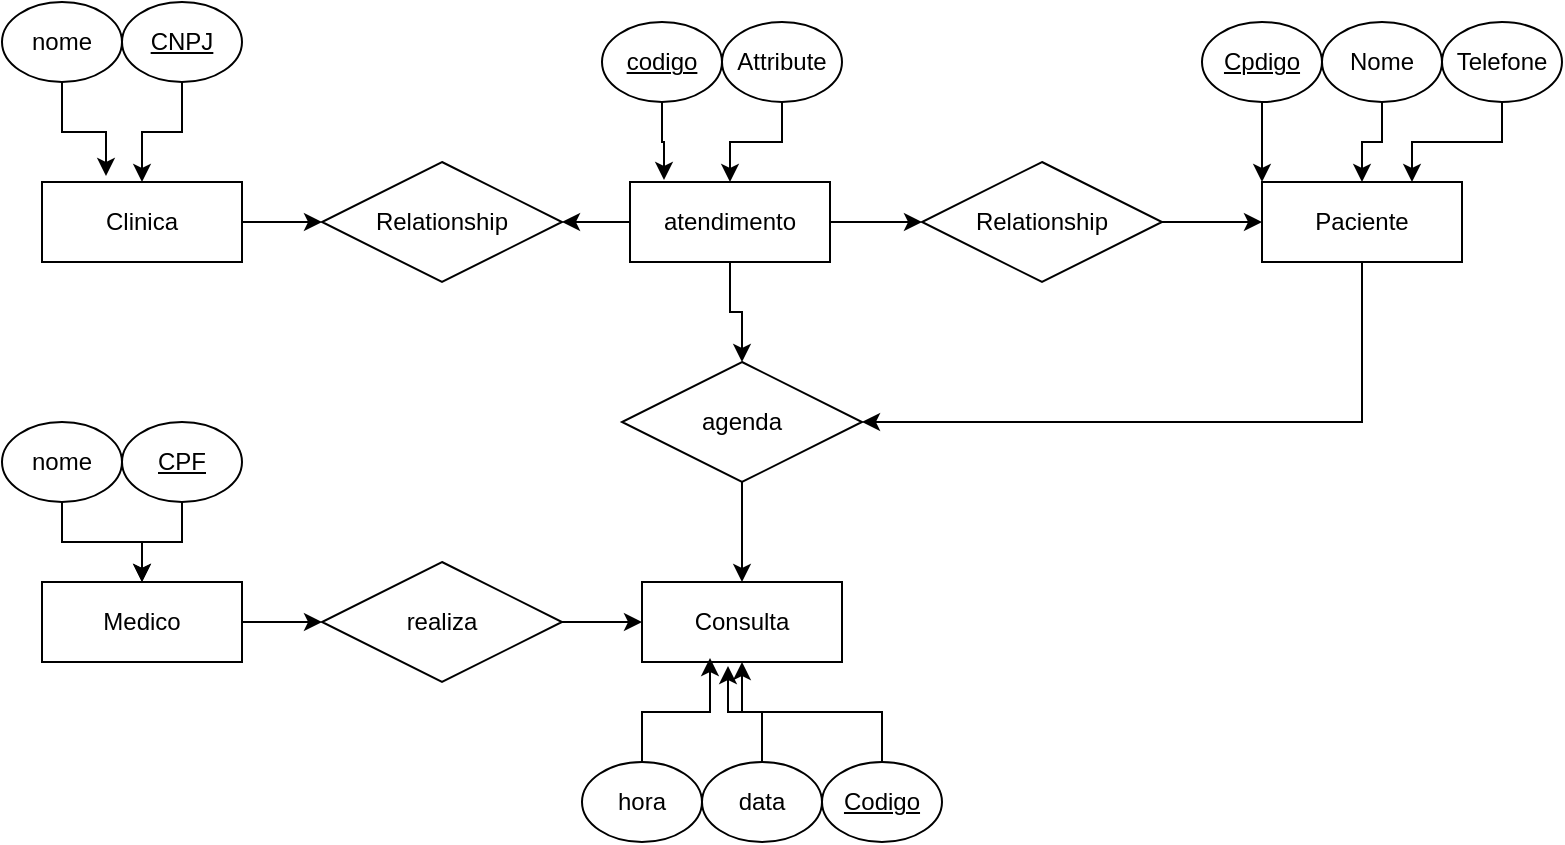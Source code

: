 <mxfile version="24.3.1" type="device">
  <diagram id="JUzksbQDSs-LjVpE02Q1" name="Página-1">
    <mxGraphModel dx="1120" dy="529" grid="1" gridSize="10" guides="1" tooltips="1" connect="1" arrows="1" fold="1" page="1" pageScale="1" pageWidth="827" pageHeight="1169" math="0" shadow="0">
      <root>
        <mxCell id="0" />
        <mxCell id="1" parent="0" />
        <mxCell id="HNbwUzyQ71xWSma6WTr5-1" value="Consulta" style="whiteSpace=wrap;html=1;align=center;" vertex="1" parent="1">
          <mxGeometry x="320" y="390" width="100" height="40" as="geometry" />
        </mxCell>
        <mxCell id="HNbwUzyQ71xWSma6WTr5-46" style="edgeStyle=orthogonalEdgeStyle;rounded=0;orthogonalLoop=1;jettySize=auto;html=1;entryX=1;entryY=0.5;entryDx=0;entryDy=0;" edge="1" parent="1" source="HNbwUzyQ71xWSma6WTr5-2" target="HNbwUzyQ71xWSma6WTr5-8">
          <mxGeometry relative="1" as="geometry">
            <Array as="points">
              <mxPoint x="680" y="310" />
            </Array>
          </mxGeometry>
        </mxCell>
        <mxCell id="HNbwUzyQ71xWSma6WTr5-2" value="Paciente" style="whiteSpace=wrap;html=1;align=center;" vertex="1" parent="1">
          <mxGeometry x="630" y="190" width="100" height="40" as="geometry" />
        </mxCell>
        <mxCell id="HNbwUzyQ71xWSma6WTr5-18" style="edgeStyle=orthogonalEdgeStyle;rounded=0;orthogonalLoop=1;jettySize=auto;html=1;entryX=1;entryY=0.5;entryDx=0;entryDy=0;" edge="1" parent="1" source="HNbwUzyQ71xWSma6WTr5-3" target="HNbwUzyQ71xWSma6WTr5-7">
          <mxGeometry relative="1" as="geometry" />
        </mxCell>
        <mxCell id="HNbwUzyQ71xWSma6WTr5-19" style="edgeStyle=orthogonalEdgeStyle;rounded=0;orthogonalLoop=1;jettySize=auto;html=1;entryX=0;entryY=0.5;entryDx=0;entryDy=0;" edge="1" parent="1" source="HNbwUzyQ71xWSma6WTr5-3" target="HNbwUzyQ71xWSma6WTr5-9">
          <mxGeometry relative="1" as="geometry" />
        </mxCell>
        <mxCell id="HNbwUzyQ71xWSma6WTr5-21" style="edgeStyle=orthogonalEdgeStyle;rounded=0;orthogonalLoop=1;jettySize=auto;html=1;" edge="1" parent="1" source="HNbwUzyQ71xWSma6WTr5-3" target="HNbwUzyQ71xWSma6WTr5-8">
          <mxGeometry relative="1" as="geometry" />
        </mxCell>
        <mxCell id="HNbwUzyQ71xWSma6WTr5-3" value="atendimento" style="whiteSpace=wrap;html=1;align=center;" vertex="1" parent="1">
          <mxGeometry x="314" y="190" width="100" height="40" as="geometry" />
        </mxCell>
        <mxCell id="HNbwUzyQ71xWSma6WTr5-16" style="edgeStyle=orthogonalEdgeStyle;rounded=0;orthogonalLoop=1;jettySize=auto;html=1;exitX=1;exitY=0.5;exitDx=0;exitDy=0;" edge="1" parent="1" source="HNbwUzyQ71xWSma6WTr5-4" target="HNbwUzyQ71xWSma6WTr5-7">
          <mxGeometry relative="1" as="geometry" />
        </mxCell>
        <mxCell id="HNbwUzyQ71xWSma6WTr5-4" value="Clinica" style="whiteSpace=wrap;html=1;align=center;" vertex="1" parent="1">
          <mxGeometry x="20" y="190" width="100" height="40" as="geometry" />
        </mxCell>
        <mxCell id="HNbwUzyQ71xWSma6WTr5-23" style="edgeStyle=orthogonalEdgeStyle;rounded=0;orthogonalLoop=1;jettySize=auto;html=1;entryX=0;entryY=0.5;entryDx=0;entryDy=0;" edge="1" parent="1" source="HNbwUzyQ71xWSma6WTr5-6" target="HNbwUzyQ71xWSma6WTr5-10">
          <mxGeometry relative="1" as="geometry" />
        </mxCell>
        <mxCell id="HNbwUzyQ71xWSma6WTr5-6" value="Medico" style="whiteSpace=wrap;html=1;align=center;" vertex="1" parent="1">
          <mxGeometry x="20" y="390" width="100" height="40" as="geometry" />
        </mxCell>
        <mxCell id="HNbwUzyQ71xWSma6WTr5-7" value="Relationship" style="shape=rhombus;perimeter=rhombusPerimeter;whiteSpace=wrap;html=1;align=center;" vertex="1" parent="1">
          <mxGeometry x="160" y="180" width="120" height="60" as="geometry" />
        </mxCell>
        <mxCell id="HNbwUzyQ71xWSma6WTr5-22" style="edgeStyle=orthogonalEdgeStyle;rounded=0;orthogonalLoop=1;jettySize=auto;html=1;entryX=0.5;entryY=0;entryDx=0;entryDy=0;" edge="1" parent="1" source="HNbwUzyQ71xWSma6WTr5-8" target="HNbwUzyQ71xWSma6WTr5-1">
          <mxGeometry relative="1" as="geometry" />
        </mxCell>
        <mxCell id="HNbwUzyQ71xWSma6WTr5-8" value="agenda" style="shape=rhombus;perimeter=rhombusPerimeter;whiteSpace=wrap;html=1;align=center;" vertex="1" parent="1">
          <mxGeometry x="310" y="280" width="120" height="60" as="geometry" />
        </mxCell>
        <mxCell id="HNbwUzyQ71xWSma6WTr5-20" style="edgeStyle=orthogonalEdgeStyle;rounded=0;orthogonalLoop=1;jettySize=auto;html=1;exitX=1;exitY=0.5;exitDx=0;exitDy=0;entryX=0;entryY=0.5;entryDx=0;entryDy=0;" edge="1" parent="1" source="HNbwUzyQ71xWSma6WTr5-9" target="HNbwUzyQ71xWSma6WTr5-2">
          <mxGeometry relative="1" as="geometry" />
        </mxCell>
        <mxCell id="HNbwUzyQ71xWSma6WTr5-9" value="Relationship" style="shape=rhombus;perimeter=rhombusPerimeter;whiteSpace=wrap;html=1;align=center;" vertex="1" parent="1">
          <mxGeometry x="460" y="180" width="120" height="60" as="geometry" />
        </mxCell>
        <mxCell id="HNbwUzyQ71xWSma6WTr5-24" style="edgeStyle=orthogonalEdgeStyle;rounded=0;orthogonalLoop=1;jettySize=auto;html=1;entryX=0;entryY=0.5;entryDx=0;entryDy=0;" edge="1" parent="1" source="HNbwUzyQ71xWSma6WTr5-10" target="HNbwUzyQ71xWSma6WTr5-1">
          <mxGeometry relative="1" as="geometry" />
        </mxCell>
        <mxCell id="HNbwUzyQ71xWSma6WTr5-10" value="realiza" style="shape=rhombus;perimeter=rhombusPerimeter;whiteSpace=wrap;html=1;align=center;" vertex="1" parent="1">
          <mxGeometry x="160" y="380" width="120" height="60" as="geometry" />
        </mxCell>
        <mxCell id="HNbwUzyQ71xWSma6WTr5-12" value="nome" style="ellipse;whiteSpace=wrap;html=1;align=center;" vertex="1" parent="1">
          <mxGeometry y="100" width="60" height="40" as="geometry" />
        </mxCell>
        <mxCell id="HNbwUzyQ71xWSma6WTr5-14" style="edgeStyle=orthogonalEdgeStyle;rounded=0;orthogonalLoop=1;jettySize=auto;html=1;" edge="1" parent="1" source="HNbwUzyQ71xWSma6WTr5-13" target="HNbwUzyQ71xWSma6WTr5-4">
          <mxGeometry relative="1" as="geometry" />
        </mxCell>
        <mxCell id="HNbwUzyQ71xWSma6WTr5-13" value="&lt;u&gt;CNPJ&lt;/u&gt;" style="ellipse;whiteSpace=wrap;html=1;align=center;" vertex="1" parent="1">
          <mxGeometry x="60" y="100" width="60" height="40" as="geometry" />
        </mxCell>
        <mxCell id="HNbwUzyQ71xWSma6WTr5-15" style="edgeStyle=orthogonalEdgeStyle;rounded=0;orthogonalLoop=1;jettySize=auto;html=1;entryX=0.32;entryY=-0.075;entryDx=0;entryDy=0;entryPerimeter=0;" edge="1" parent="1" source="HNbwUzyQ71xWSma6WTr5-12" target="HNbwUzyQ71xWSma6WTr5-4">
          <mxGeometry relative="1" as="geometry" />
        </mxCell>
        <mxCell id="HNbwUzyQ71xWSma6WTr5-41" style="edgeStyle=orthogonalEdgeStyle;rounded=0;orthogonalLoop=1;jettySize=auto;html=1;entryX=0;entryY=0;entryDx=0;entryDy=0;" edge="1" parent="1" source="HNbwUzyQ71xWSma6WTr5-25" target="HNbwUzyQ71xWSma6WTr5-2">
          <mxGeometry relative="1" as="geometry" />
        </mxCell>
        <mxCell id="HNbwUzyQ71xWSma6WTr5-25" value="&lt;u&gt;Cpdigo&lt;/u&gt;" style="ellipse;whiteSpace=wrap;html=1;align=center;" vertex="1" parent="1">
          <mxGeometry x="600" y="110" width="60" height="40" as="geometry" />
        </mxCell>
        <mxCell id="HNbwUzyQ71xWSma6WTr5-45" style="edgeStyle=orthogonalEdgeStyle;rounded=0;orthogonalLoop=1;jettySize=auto;html=1;" edge="1" parent="1" source="HNbwUzyQ71xWSma6WTr5-26" target="HNbwUzyQ71xWSma6WTr5-3">
          <mxGeometry relative="1" as="geometry" />
        </mxCell>
        <mxCell id="HNbwUzyQ71xWSma6WTr5-26" value="Attribute" style="ellipse;whiteSpace=wrap;html=1;align=center;" vertex="1" parent="1">
          <mxGeometry x="360" y="110" width="60" height="40" as="geometry" />
        </mxCell>
        <mxCell id="HNbwUzyQ71xWSma6WTr5-27" value="&lt;u&gt;codigo&lt;/u&gt;" style="ellipse;whiteSpace=wrap;html=1;align=center;" vertex="1" parent="1">
          <mxGeometry x="300" y="110" width="60" height="40" as="geometry" />
        </mxCell>
        <mxCell id="HNbwUzyQ71xWSma6WTr5-43" style="edgeStyle=orthogonalEdgeStyle;rounded=0;orthogonalLoop=1;jettySize=auto;html=1;entryX=0.75;entryY=0;entryDx=0;entryDy=0;" edge="1" parent="1" source="HNbwUzyQ71xWSma6WTr5-28" target="HNbwUzyQ71xWSma6WTr5-2">
          <mxGeometry relative="1" as="geometry" />
        </mxCell>
        <mxCell id="HNbwUzyQ71xWSma6WTr5-28" value="Telefone" style="ellipse;whiteSpace=wrap;html=1;align=center;" vertex="1" parent="1">
          <mxGeometry x="720" y="110" width="60" height="40" as="geometry" />
        </mxCell>
        <mxCell id="HNbwUzyQ71xWSma6WTr5-42" style="edgeStyle=orthogonalEdgeStyle;rounded=0;orthogonalLoop=1;jettySize=auto;html=1;" edge="1" parent="1" source="HNbwUzyQ71xWSma6WTr5-29" target="HNbwUzyQ71xWSma6WTr5-2">
          <mxGeometry relative="1" as="geometry" />
        </mxCell>
        <mxCell id="HNbwUzyQ71xWSma6WTr5-29" value="Nome" style="ellipse;whiteSpace=wrap;html=1;align=center;" vertex="1" parent="1">
          <mxGeometry x="660" y="110" width="60" height="40" as="geometry" />
        </mxCell>
        <mxCell id="HNbwUzyQ71xWSma6WTr5-40" style="edgeStyle=orthogonalEdgeStyle;rounded=0;orthogonalLoop=1;jettySize=auto;html=1;" edge="1" parent="1" source="HNbwUzyQ71xWSma6WTr5-30" target="HNbwUzyQ71xWSma6WTr5-1">
          <mxGeometry relative="1" as="geometry" />
        </mxCell>
        <mxCell id="HNbwUzyQ71xWSma6WTr5-30" value="&lt;u&gt;Codigo&lt;/u&gt;" style="ellipse;whiteSpace=wrap;html=1;align=center;" vertex="1" parent="1">
          <mxGeometry x="410" y="480" width="60" height="40" as="geometry" />
        </mxCell>
        <mxCell id="HNbwUzyQ71xWSma6WTr5-31" value="data" style="ellipse;whiteSpace=wrap;html=1;align=center;" vertex="1" parent="1">
          <mxGeometry x="350" y="480" width="60" height="40" as="geometry" />
        </mxCell>
        <mxCell id="HNbwUzyQ71xWSma6WTr5-32" value="hora" style="ellipse;whiteSpace=wrap;html=1;align=center;" vertex="1" parent="1">
          <mxGeometry x="290" y="480" width="60" height="40" as="geometry" />
        </mxCell>
        <mxCell id="HNbwUzyQ71xWSma6WTr5-35" style="edgeStyle=orthogonalEdgeStyle;rounded=0;orthogonalLoop=1;jettySize=auto;html=1;" edge="1" parent="1" source="HNbwUzyQ71xWSma6WTr5-33" target="HNbwUzyQ71xWSma6WTr5-6">
          <mxGeometry relative="1" as="geometry" />
        </mxCell>
        <mxCell id="HNbwUzyQ71xWSma6WTr5-33" value="&lt;u&gt;CPF&lt;/u&gt;" style="ellipse;whiteSpace=wrap;html=1;align=center;" vertex="1" parent="1">
          <mxGeometry x="60" y="310" width="60" height="40" as="geometry" />
        </mxCell>
        <mxCell id="HNbwUzyQ71xWSma6WTr5-36" style="edgeStyle=orthogonalEdgeStyle;rounded=0;orthogonalLoop=1;jettySize=auto;html=1;" edge="1" parent="1" source="HNbwUzyQ71xWSma6WTr5-34" target="HNbwUzyQ71xWSma6WTr5-6">
          <mxGeometry relative="1" as="geometry" />
        </mxCell>
        <mxCell id="HNbwUzyQ71xWSma6WTr5-34" value="nome" style="ellipse;whiteSpace=wrap;html=1;align=center;" vertex="1" parent="1">
          <mxGeometry y="310" width="60" height="40" as="geometry" />
        </mxCell>
        <mxCell id="HNbwUzyQ71xWSma6WTr5-37" style="edgeStyle=orthogonalEdgeStyle;rounded=0;orthogonalLoop=1;jettySize=auto;html=1;entryX=0.34;entryY=0.95;entryDx=0;entryDy=0;entryPerimeter=0;" edge="1" parent="1" source="HNbwUzyQ71xWSma6WTr5-32" target="HNbwUzyQ71xWSma6WTr5-1">
          <mxGeometry relative="1" as="geometry" />
        </mxCell>
        <mxCell id="HNbwUzyQ71xWSma6WTr5-39" style="edgeStyle=orthogonalEdgeStyle;rounded=0;orthogonalLoop=1;jettySize=auto;html=1;entryX=0.43;entryY=1.05;entryDx=0;entryDy=0;entryPerimeter=0;" edge="1" parent="1" source="HNbwUzyQ71xWSma6WTr5-31" target="HNbwUzyQ71xWSma6WTr5-1">
          <mxGeometry relative="1" as="geometry" />
        </mxCell>
        <mxCell id="HNbwUzyQ71xWSma6WTr5-44" style="edgeStyle=orthogonalEdgeStyle;rounded=0;orthogonalLoop=1;jettySize=auto;html=1;entryX=0.17;entryY=-0.025;entryDx=0;entryDy=0;entryPerimeter=0;" edge="1" parent="1" source="HNbwUzyQ71xWSma6WTr5-27" target="HNbwUzyQ71xWSma6WTr5-3">
          <mxGeometry relative="1" as="geometry" />
        </mxCell>
      </root>
    </mxGraphModel>
  </diagram>
</mxfile>
